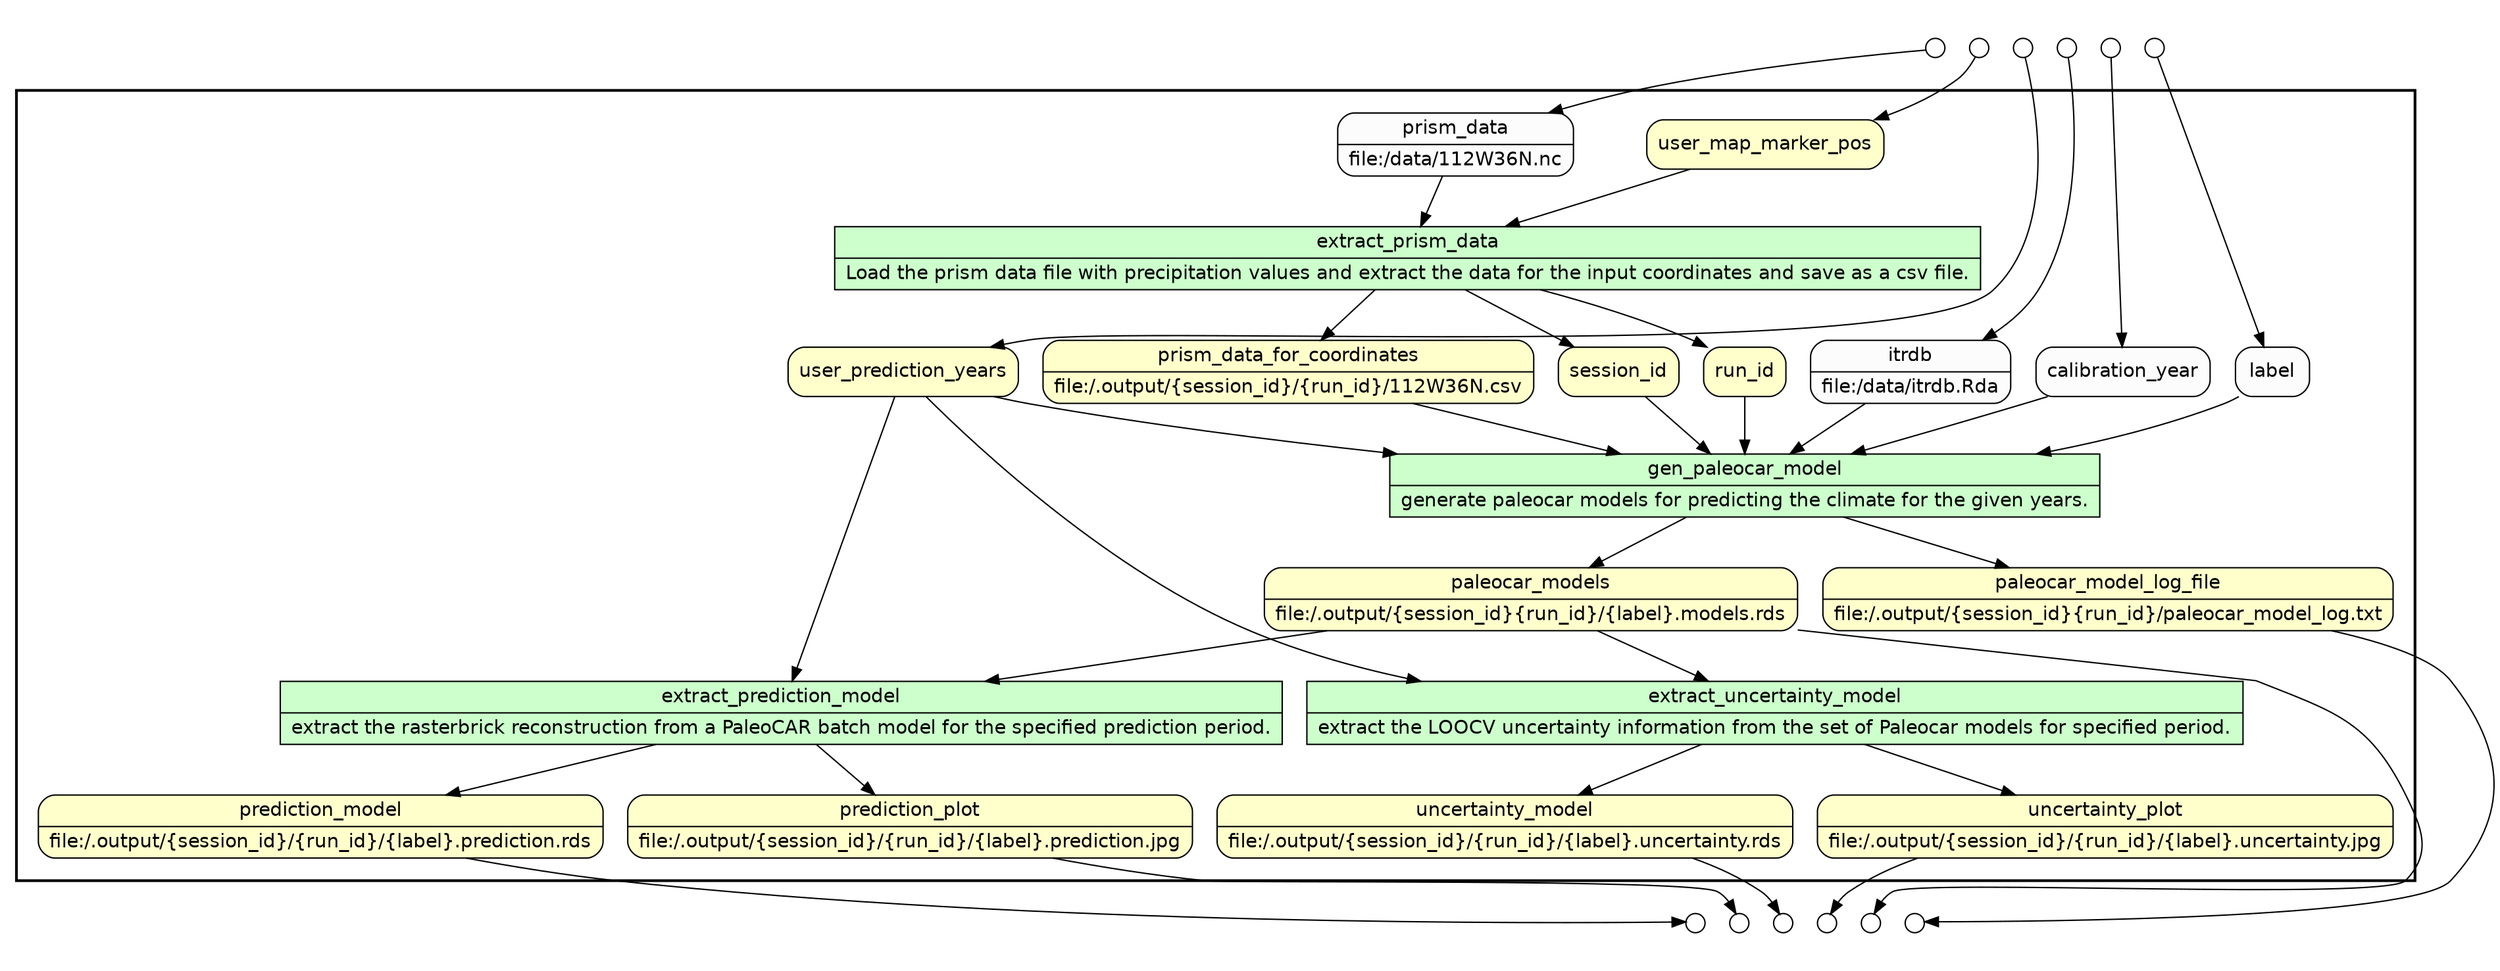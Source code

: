 digraph Workflow {
rankdir=TB
fontname=Helvetica; fontsize=18; labelloc=t
label=""
subgraph cluster_workflow_box_outer { label=""; color=black; penwidth=2
subgraph cluster_workflow_box_inner { label=""; penwidth=0
node[shape=box style=filled fillcolor="#CCFFCC" peripheries=1 fontname=Helvetica]
extract_prism_data [shape=record rankdir=LR label="{<f0> extract_prism_data |<f1> Load the prism data file with precipitation values and extract the data for the input coordinates and save as a csv file.}"];
gen_paleocar_model [shape=record rankdir=LR label="{<f0> gen_paleocar_model |<f1> generate paleocar models for predicting the climate for the given years.}"];
extract_prediction_model [shape=record rankdir=LR label="{<f0> extract_prediction_model |<f1> extract the rasterbrick reconstruction from a PaleoCAR batch model for the specified prediction period.}"];
extract_uncertainty_model [shape=record rankdir=LR label="{<f0> extract_uncertainty_model |<f1> extract the LOOCV uncertainty information from the set of Paleocar models for specified period.}"];
node[shape=box style="rounded,filled" fillcolor="#FFFFCC" peripheries=1 fontname=Helvetica]
user_map_marker_pos
user_prediction_years
prism_data_for_coordinates [shape=record rankdir=LR label="{<f0> prism_data_for_coordinates |<f1> file\:/.output/\{session_id\}/\{run_id\}/112W36N.csv}"];
session_id
run_id
paleocar_models [shape=record rankdir=LR label="{<f0> paleocar_models |<f1> file\:/.output/\{session_id\}\{run_id\}/\{label\}.models.rds}"];
prediction_model [shape=record rankdir=LR label="{<f0> prediction_model |<f1> file\:/.output/\{session_id\}/\{run_id\}/\{label\}.prediction.rds}"];
uncertainty_model [shape=record rankdir=LR label="{<f0> uncertainty_model |<f1> file\:/.output/\{session_id\}/\{run_id\}/\{label\}.uncertainty.rds}"];
prediction_plot [shape=record rankdir=LR label="{<f0> prediction_plot |<f1> file\:/.output/\{session_id\}/\{run_id\}/\{label\}.prediction.jpg}"];
uncertainty_plot [shape=record rankdir=LR label="{<f0> uncertainty_plot |<f1> file\:/.output/\{session_id\}/\{run_id\}/\{label\}.uncertainty.jpg}"];
paleocar_model_log_file [shape=record rankdir=LR label="{<f0> paleocar_model_log_file |<f1> file\:/.output/\{session_id\}\{run_id\}/paleocar_model_log.txt}"];
node[shape=box style="rounded,filled" fillcolor="#FCFCFC" peripheries=1 fontname=Helvetica]
prism_data [shape=record rankdir=LR label="{<f0> prism_data |<f1> file\:/data/112W36N.nc}"];
label
calibration_year
itrdb [shape=record rankdir=LR label="{<f0> itrdb |<f1> file\:/data/itrdb.Rda}"];
extract_prism_data -> session_id
extract_prism_data -> run_id
extract_prism_data -> prism_data_for_coordinates
user_map_marker_pos -> extract_prism_data
prism_data -> extract_prism_data
gen_paleocar_model -> paleocar_models
gen_paleocar_model -> paleocar_model_log_file
label -> gen_paleocar_model
calibration_year -> gen_paleocar_model
itrdb -> gen_paleocar_model
user_prediction_years -> gen_paleocar_model
prism_data_for_coordinates -> gen_paleocar_model
session_id -> gen_paleocar_model
run_id -> gen_paleocar_model
extract_prediction_model -> prediction_model
extract_prediction_model -> prediction_plot
paleocar_models -> extract_prediction_model
user_prediction_years -> extract_prediction_model
extract_uncertainty_model -> uncertainty_model
extract_uncertainty_model -> uncertainty_plot
paleocar_models -> extract_uncertainty_model
user_prediction_years -> extract_uncertainty_model
}}
subgraph cluster_input_ports_group_outer { label=""; penwidth=0
subgraph cluster_input_ports_group_inner { label=""; penwidth=0
node[shape=circle style="rounded,filled" fillcolor="#FFFFFF" peripheries=1 fontname=Helvetica width=0.2]
user_map_marker_pos_input_port [label=""]
user_prediction_years_input_port [label=""]
prism_data_input_port [label=""]
itrdb_input_port [label=""]
calibration_year_input_port [label=""]
label_input_port [label=""]
}}
subgraph cluster_output_ports_group_outer { label=""; penwidth=0
subgraph cluster_output_ports_group_inner { label=""; penwidth=0
node[shape=circle style="rounded,filled" fillcolor="#FFFFFF" peripheries=1 fontname=Helvetica width=0.2]
paleocar_models_output_port [label=""]
prediction_model_output_port [label=""]
uncertainty_model_output_port [label=""]
prediction_plot_output_port [label=""]
uncertainty_plot_output_port [label=""]
paleocar_model_log_file_output_port [label=""]
}}
user_map_marker_pos_input_port -> user_map_marker_pos
user_prediction_years_input_port -> user_prediction_years
prism_data_input_port -> prism_data
itrdb_input_port -> itrdb
calibration_year_input_port -> calibration_year
label_input_port -> label
paleocar_models -> paleocar_models_output_port
prediction_model -> prediction_model_output_port
uncertainty_model -> uncertainty_model_output_port
prediction_plot -> prediction_plot_output_port
uncertainty_plot -> uncertainty_plot_output_port
paleocar_model_log_file -> paleocar_model_log_file_output_port
}
